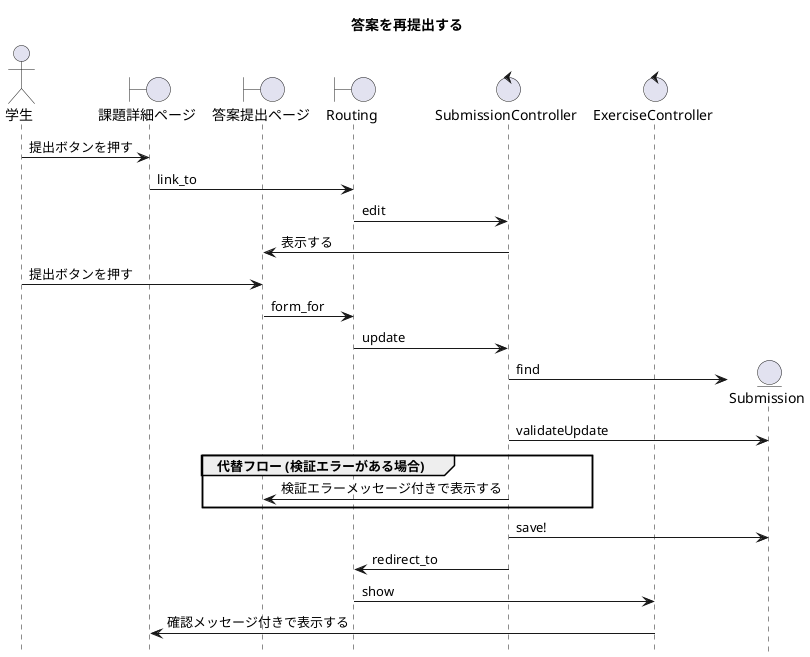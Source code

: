 @startuml

title 答案を再提出する
hide footbox

actor 学生 as User
boundary 課題詳細ページ as ExerciseDetailPage
boundary 答案提出ページ as SubmissionPage
boundary Routing
control SubmissionController
control ExerciseController
entity Submission

User -> ExerciseDetailPage : 提出ボタンを押す
ExerciseDetailPage -> Routing : link_to
Routing -> SubmissionController : edit
SubmissionController -> SubmissionPage : 表示する
User -> SubmissionPage : 提出ボタンを押す
SubmissionPage -> Routing : form_for
Routing -> SubmissionController : update
create Submission
SubmissionController -> Submission : find
SubmissionController -> Submission : validateUpdate

group 代替フロー (検証エラーがある場合)
    SubmissionController -> SubmissionPage : 検証エラーメッセージ付きで表示する
end

SubmissionController -> Submission : save!
SubmissionController -> Routing : redirect_to
Routing -> ExerciseController : show
ExerciseController -> ExerciseDetailPage : 確認メッセージ付きで表示する

@enduml